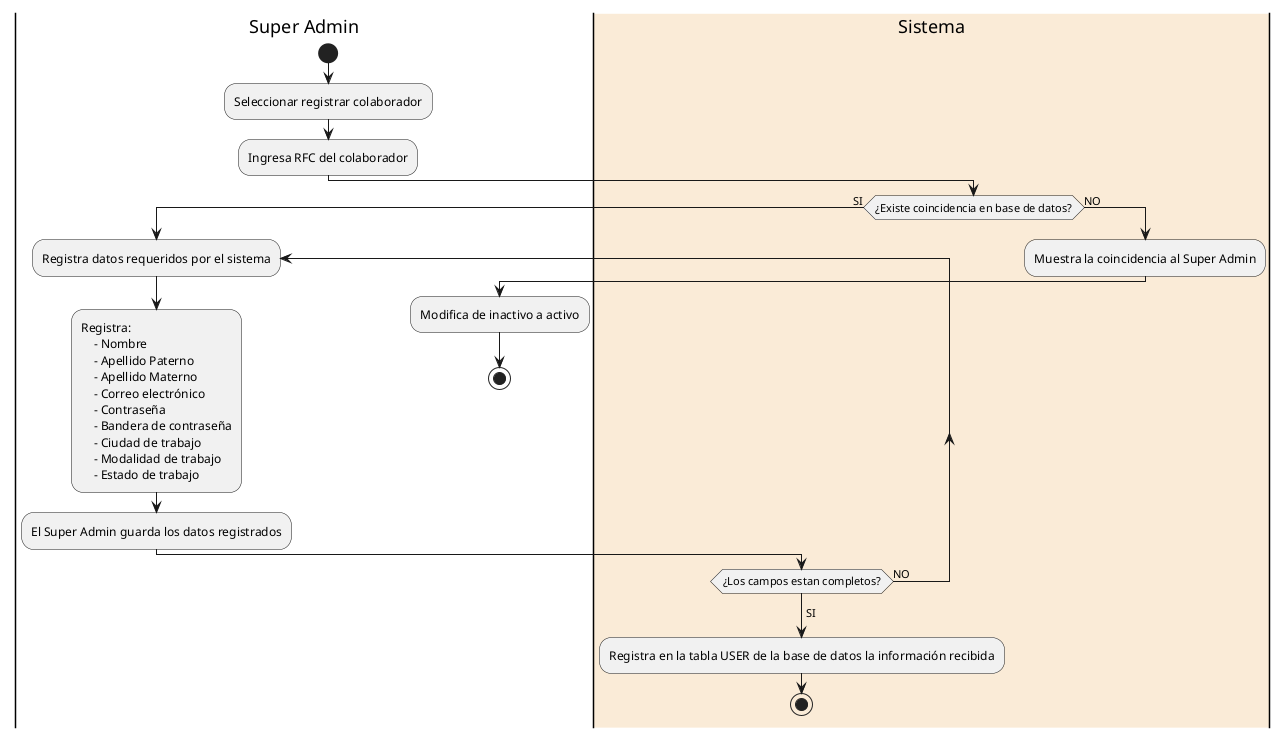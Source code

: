 @startuml CU02 - Superadmin registra alta de empleado
|Super Admin|
start
:Seleccionar registrar colaborador;
:Ingresa RFC del colaborador;
|#AntiqueWhite|Sistema|
if(¿Existe coincidencia en base de datos?) then 
->SI;
|Super Admin|
repeat:Registra datos requeridos por el sistema;
:Registra:
    - Nombre    
    - Apellido Paterno
    - Apellido Materno
    - Correo electrónico
    - Contraseña
    - Bandera de contraseña
    - Ciudad de trabajo
    - Modalidad de trabajo
    - Estado de trabajo;
:El Super Admin guarda los datos registrados;
|Sistema|
repeat while (¿Los campos estan completos?) is (NO)
->SI;
:Registra en la tabla USER de la base de datos la información recibida;
stop
else(NO)
:Muestra la coincidencia al Super Admin;
|Super Admin|
:Modifica de inactivo a activo;
stop

@enduml


